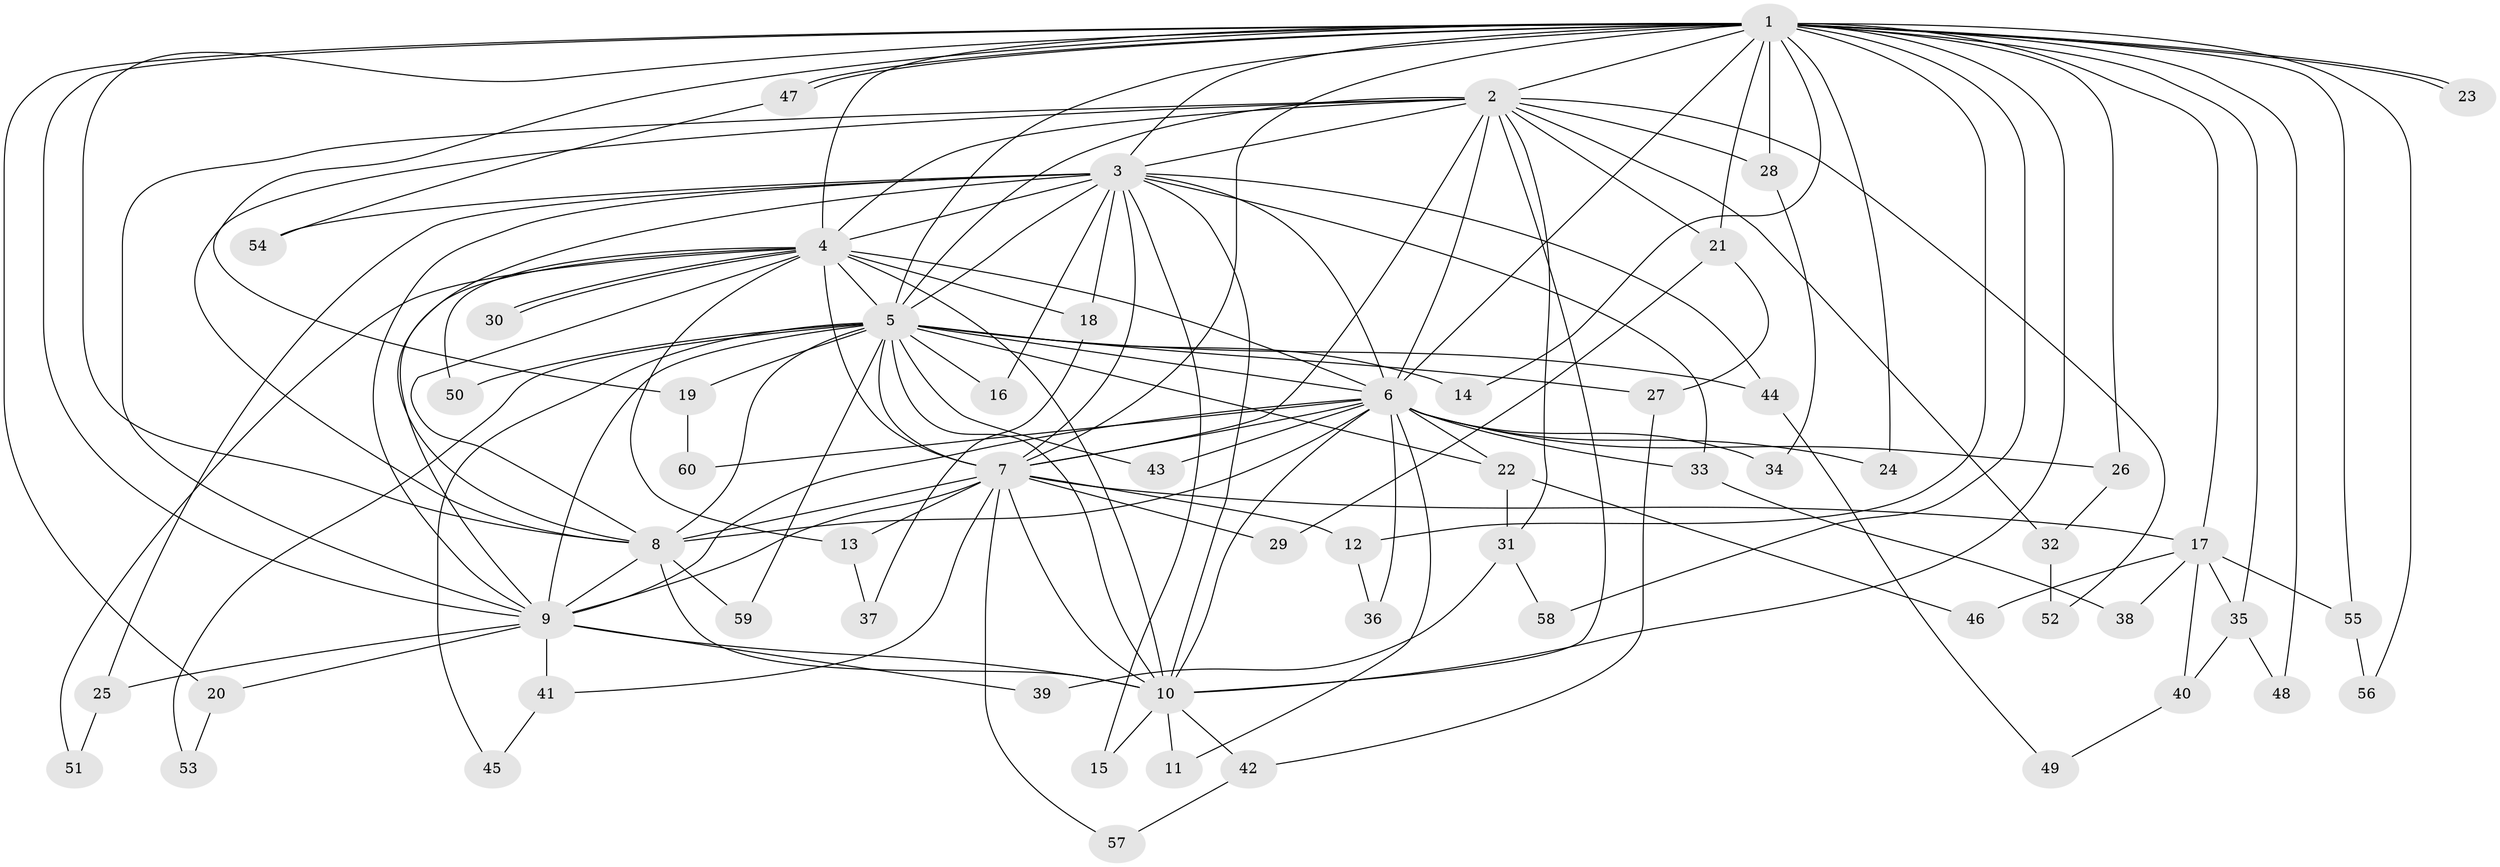 // Generated by graph-tools (version 1.1) at 2025/43/03/09/25 04:43:51]
// undirected, 60 vertices, 145 edges
graph export_dot {
graph [start="1"]
  node [color=gray90,style=filled];
  1;
  2;
  3;
  4;
  5;
  6;
  7;
  8;
  9;
  10;
  11;
  12;
  13;
  14;
  15;
  16;
  17;
  18;
  19;
  20;
  21;
  22;
  23;
  24;
  25;
  26;
  27;
  28;
  29;
  30;
  31;
  32;
  33;
  34;
  35;
  36;
  37;
  38;
  39;
  40;
  41;
  42;
  43;
  44;
  45;
  46;
  47;
  48;
  49;
  50;
  51;
  52;
  53;
  54;
  55;
  56;
  57;
  58;
  59;
  60;
  1 -- 2;
  1 -- 3;
  1 -- 4;
  1 -- 5;
  1 -- 6;
  1 -- 7;
  1 -- 8;
  1 -- 9;
  1 -- 10;
  1 -- 12;
  1 -- 14;
  1 -- 17;
  1 -- 19;
  1 -- 20;
  1 -- 21;
  1 -- 23;
  1 -- 23;
  1 -- 24;
  1 -- 26;
  1 -- 28;
  1 -- 35;
  1 -- 47;
  1 -- 47;
  1 -- 48;
  1 -- 55;
  1 -- 56;
  1 -- 58;
  2 -- 3;
  2 -- 4;
  2 -- 5;
  2 -- 6;
  2 -- 7;
  2 -- 8;
  2 -- 9;
  2 -- 10;
  2 -- 21;
  2 -- 28;
  2 -- 31;
  2 -- 32;
  2 -- 52;
  3 -- 4;
  3 -- 5;
  3 -- 6;
  3 -- 7;
  3 -- 8;
  3 -- 9;
  3 -- 10;
  3 -- 15;
  3 -- 16;
  3 -- 18;
  3 -- 25;
  3 -- 33;
  3 -- 44;
  3 -- 54;
  4 -- 5;
  4 -- 6;
  4 -- 7;
  4 -- 8;
  4 -- 9;
  4 -- 10;
  4 -- 13;
  4 -- 18;
  4 -- 30;
  4 -- 30;
  4 -- 50;
  4 -- 51;
  5 -- 6;
  5 -- 7;
  5 -- 8;
  5 -- 9;
  5 -- 10;
  5 -- 14;
  5 -- 16;
  5 -- 19;
  5 -- 22;
  5 -- 27;
  5 -- 43;
  5 -- 44;
  5 -- 45;
  5 -- 50;
  5 -- 53;
  5 -- 59;
  6 -- 7;
  6 -- 8;
  6 -- 9;
  6 -- 10;
  6 -- 11;
  6 -- 22;
  6 -- 24;
  6 -- 26;
  6 -- 33;
  6 -- 34;
  6 -- 36;
  6 -- 43;
  6 -- 60;
  7 -- 8;
  7 -- 9;
  7 -- 10;
  7 -- 12;
  7 -- 13;
  7 -- 17;
  7 -- 29;
  7 -- 41;
  7 -- 57;
  8 -- 9;
  8 -- 10;
  8 -- 59;
  9 -- 10;
  9 -- 20;
  9 -- 25;
  9 -- 39;
  9 -- 41;
  10 -- 11;
  10 -- 15;
  10 -- 42;
  12 -- 36;
  13 -- 37;
  17 -- 35;
  17 -- 38;
  17 -- 40;
  17 -- 46;
  17 -- 55;
  18 -- 37;
  19 -- 60;
  20 -- 53;
  21 -- 27;
  21 -- 29;
  22 -- 31;
  22 -- 46;
  25 -- 51;
  26 -- 32;
  27 -- 42;
  28 -- 34;
  31 -- 39;
  31 -- 58;
  32 -- 52;
  33 -- 38;
  35 -- 40;
  35 -- 48;
  40 -- 49;
  41 -- 45;
  42 -- 57;
  44 -- 49;
  47 -- 54;
  55 -- 56;
}
